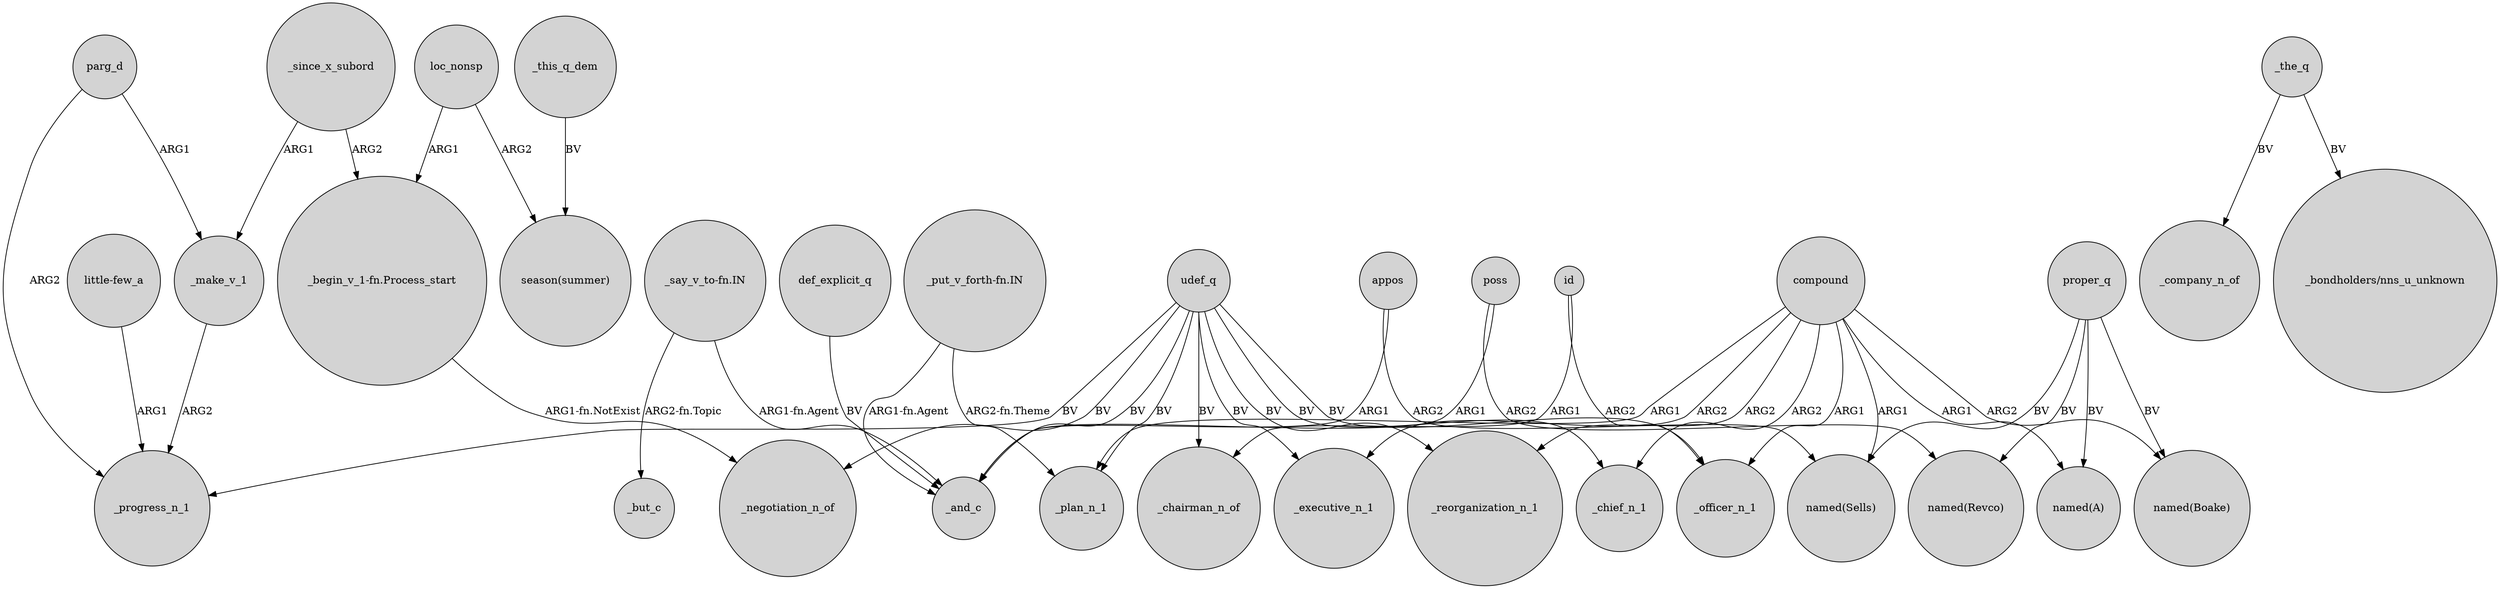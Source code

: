 digraph {
	node [shape=circle style=filled]
	udef_q -> _negotiation_n_of [label=BV]
	proper_q -> "named(Revco)" [label=BV]
	_this_q_dem -> "season(summer)" [label=BV]
	"_say_v_to-fn.IN" -> _and_c [label="ARG1-fn.Agent"]
	poss -> _and_c [label=ARG1]
	udef_q -> _executive_n_1 [label=BV]
	parg_d -> _progress_n_1 [label=ARG2]
	appos -> _and_c [label=ARG1]
	def_explicit_q -> _and_c [label=BV]
	"_begin_v_1-fn.Process_start" -> _negotiation_n_of [label="ARG1-fn.NotExist"]
	"little-few_a" -> _progress_n_1 [label=ARG1]
	"_put_v_forth-fn.IN" -> _plan_n_1 [label="ARG2-fn.Theme"]
	compound -> _plan_n_1 [label=ARG1]
	proper_q -> "named(Sells)" [label=BV]
	_since_x_subord -> "_begin_v_1-fn.Process_start" [label=ARG2]
	compound -> "named(A)" [label=ARG1]
	udef_q -> _chairman_n_of [label=BV]
	poss -> "named(Revco)" [label=ARG2]
	compound -> _chief_n_1 [label=ARG2]
	"_say_v_to-fn.IN" -> _but_c [label="ARG2-fn.Topic"]
	_the_q -> _company_n_of [label=BV]
	compound -> _officer_n_1 [label=ARG1]
	compound -> "named(Boake)" [label=ARG2]
	compound -> "named(Sells)" [label=ARG1]
	_since_x_subord -> _make_v_1 [label=ARG1]
	proper_q -> "named(Boake)" [label=BV]
	udef_q -> _chief_n_1 [label=BV]
	id -> _officer_n_1 [label=ARG2]
	compound -> _reorganization_n_1 [label=ARG2]
	udef_q -> _plan_n_1 [label=BV]
	udef_q -> _officer_n_1 [label=BV]
	_the_q -> "_bondholders/nns_u_unknown" [label=BV]
	loc_nonsp -> "season(summer)" [label=ARG2]
	udef_q -> _progress_n_1 [label=BV]
	parg_d -> _make_v_1 [label=ARG1]
	appos -> "named(Sells)" [label=ARG2]
	_make_v_1 -> _progress_n_1 [label=ARG2]
	compound -> _executive_n_1 [label=ARG2]
	id -> _chairman_n_of [label=ARG1]
	udef_q -> _and_c [label=BV]
	"_put_v_forth-fn.IN" -> _and_c [label="ARG1-fn.Agent"]
	udef_q -> _reorganization_n_1 [label=BV]
	loc_nonsp -> "_begin_v_1-fn.Process_start" [label=ARG1]
	proper_q -> "named(A)" [label=BV]
}
